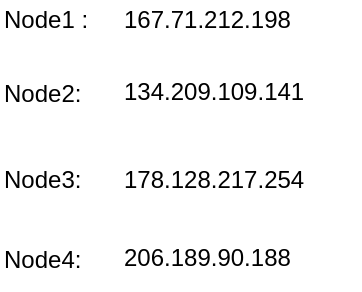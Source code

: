 <mxfile version="12.0.2" type="github" pages="1"><diagram id="YI671O965fJ_Uot0qgWx" name="Page-1"><mxGraphModel dx="1186" dy="513" grid="1" gridSize="10" guides="1" tooltips="1" connect="1" arrows="1" fold="1" page="1" pageScale="1" pageWidth="827" pageHeight="1169" math="0" shadow="0"><root><mxCell id="0"/><mxCell id="1" parent="0"/><mxCell id="owdCpw97sE0sd4RwO8pQ-1" value="Node1 :" style="text;html=1;resizable=0;points=[];autosize=1;align=left;verticalAlign=top;spacingTop=-4;" parent="1" vertex="1"><mxGeometry x="110" y="60" width="60" height="20" as="geometry"/></mxCell><mxCell id="owdCpw97sE0sd4RwO8pQ-2" value="Node2:&amp;nbsp;" style="text;html=1;resizable=0;points=[];autosize=1;align=left;verticalAlign=top;spacingTop=-4;" parent="1" vertex="1"><mxGeometry x="110" y="97" width="60" height="20" as="geometry"/></mxCell><mxCell id="owdCpw97sE0sd4RwO8pQ-3" value="Node3:&amp;nbsp;" style="text;html=1;resizable=0;points=[];autosize=1;align=left;verticalAlign=top;spacingTop=-4;" parent="1" vertex="1"><mxGeometry x="110" y="140" width="60" height="20" as="geometry"/></mxCell><mxCell id="owdCpw97sE0sd4RwO8pQ-4" value="Node4:&amp;nbsp;" style="text;html=1;resizable=0;points=[];autosize=1;align=left;verticalAlign=top;spacingTop=-4;" parent="1" vertex="1"><mxGeometry x="110" y="180" width="60" height="20" as="geometry"/></mxCell><mxCell id="HUZXxwKbuG5-uTLh9Z4J-1" value="134.209.109.141" style="text;html=1;" vertex="1" parent="1"><mxGeometry x="170" y="92" width="120" height="30" as="geometry"/></mxCell><mxCell id="HUZXxwKbuG5-uTLh9Z4J-2" value="167.71.212.198" style="text;html=1;resizable=0;points=[];autosize=1;align=left;verticalAlign=top;spacingTop=-4;" vertex="1" parent="1"><mxGeometry x="170" y="60" width="100" height="20" as="geometry"/></mxCell><mxCell id="HUZXxwKbuG5-uTLh9Z4J-3" value="178.128.217.254" style="text;html=1;resizable=0;points=[];autosize=1;align=left;verticalAlign=top;spacingTop=-4;" vertex="1" parent="1"><mxGeometry x="170" y="140" width="110" height="20" as="geometry"/></mxCell><mxCell id="HUZXxwKbuG5-uTLh9Z4J-4" value="206.189.90.188" style="text;html=1;" vertex="1" parent="1"><mxGeometry x="170" y="175" width="110" height="30" as="geometry"/></mxCell></root></mxGraphModel></diagram></mxfile>